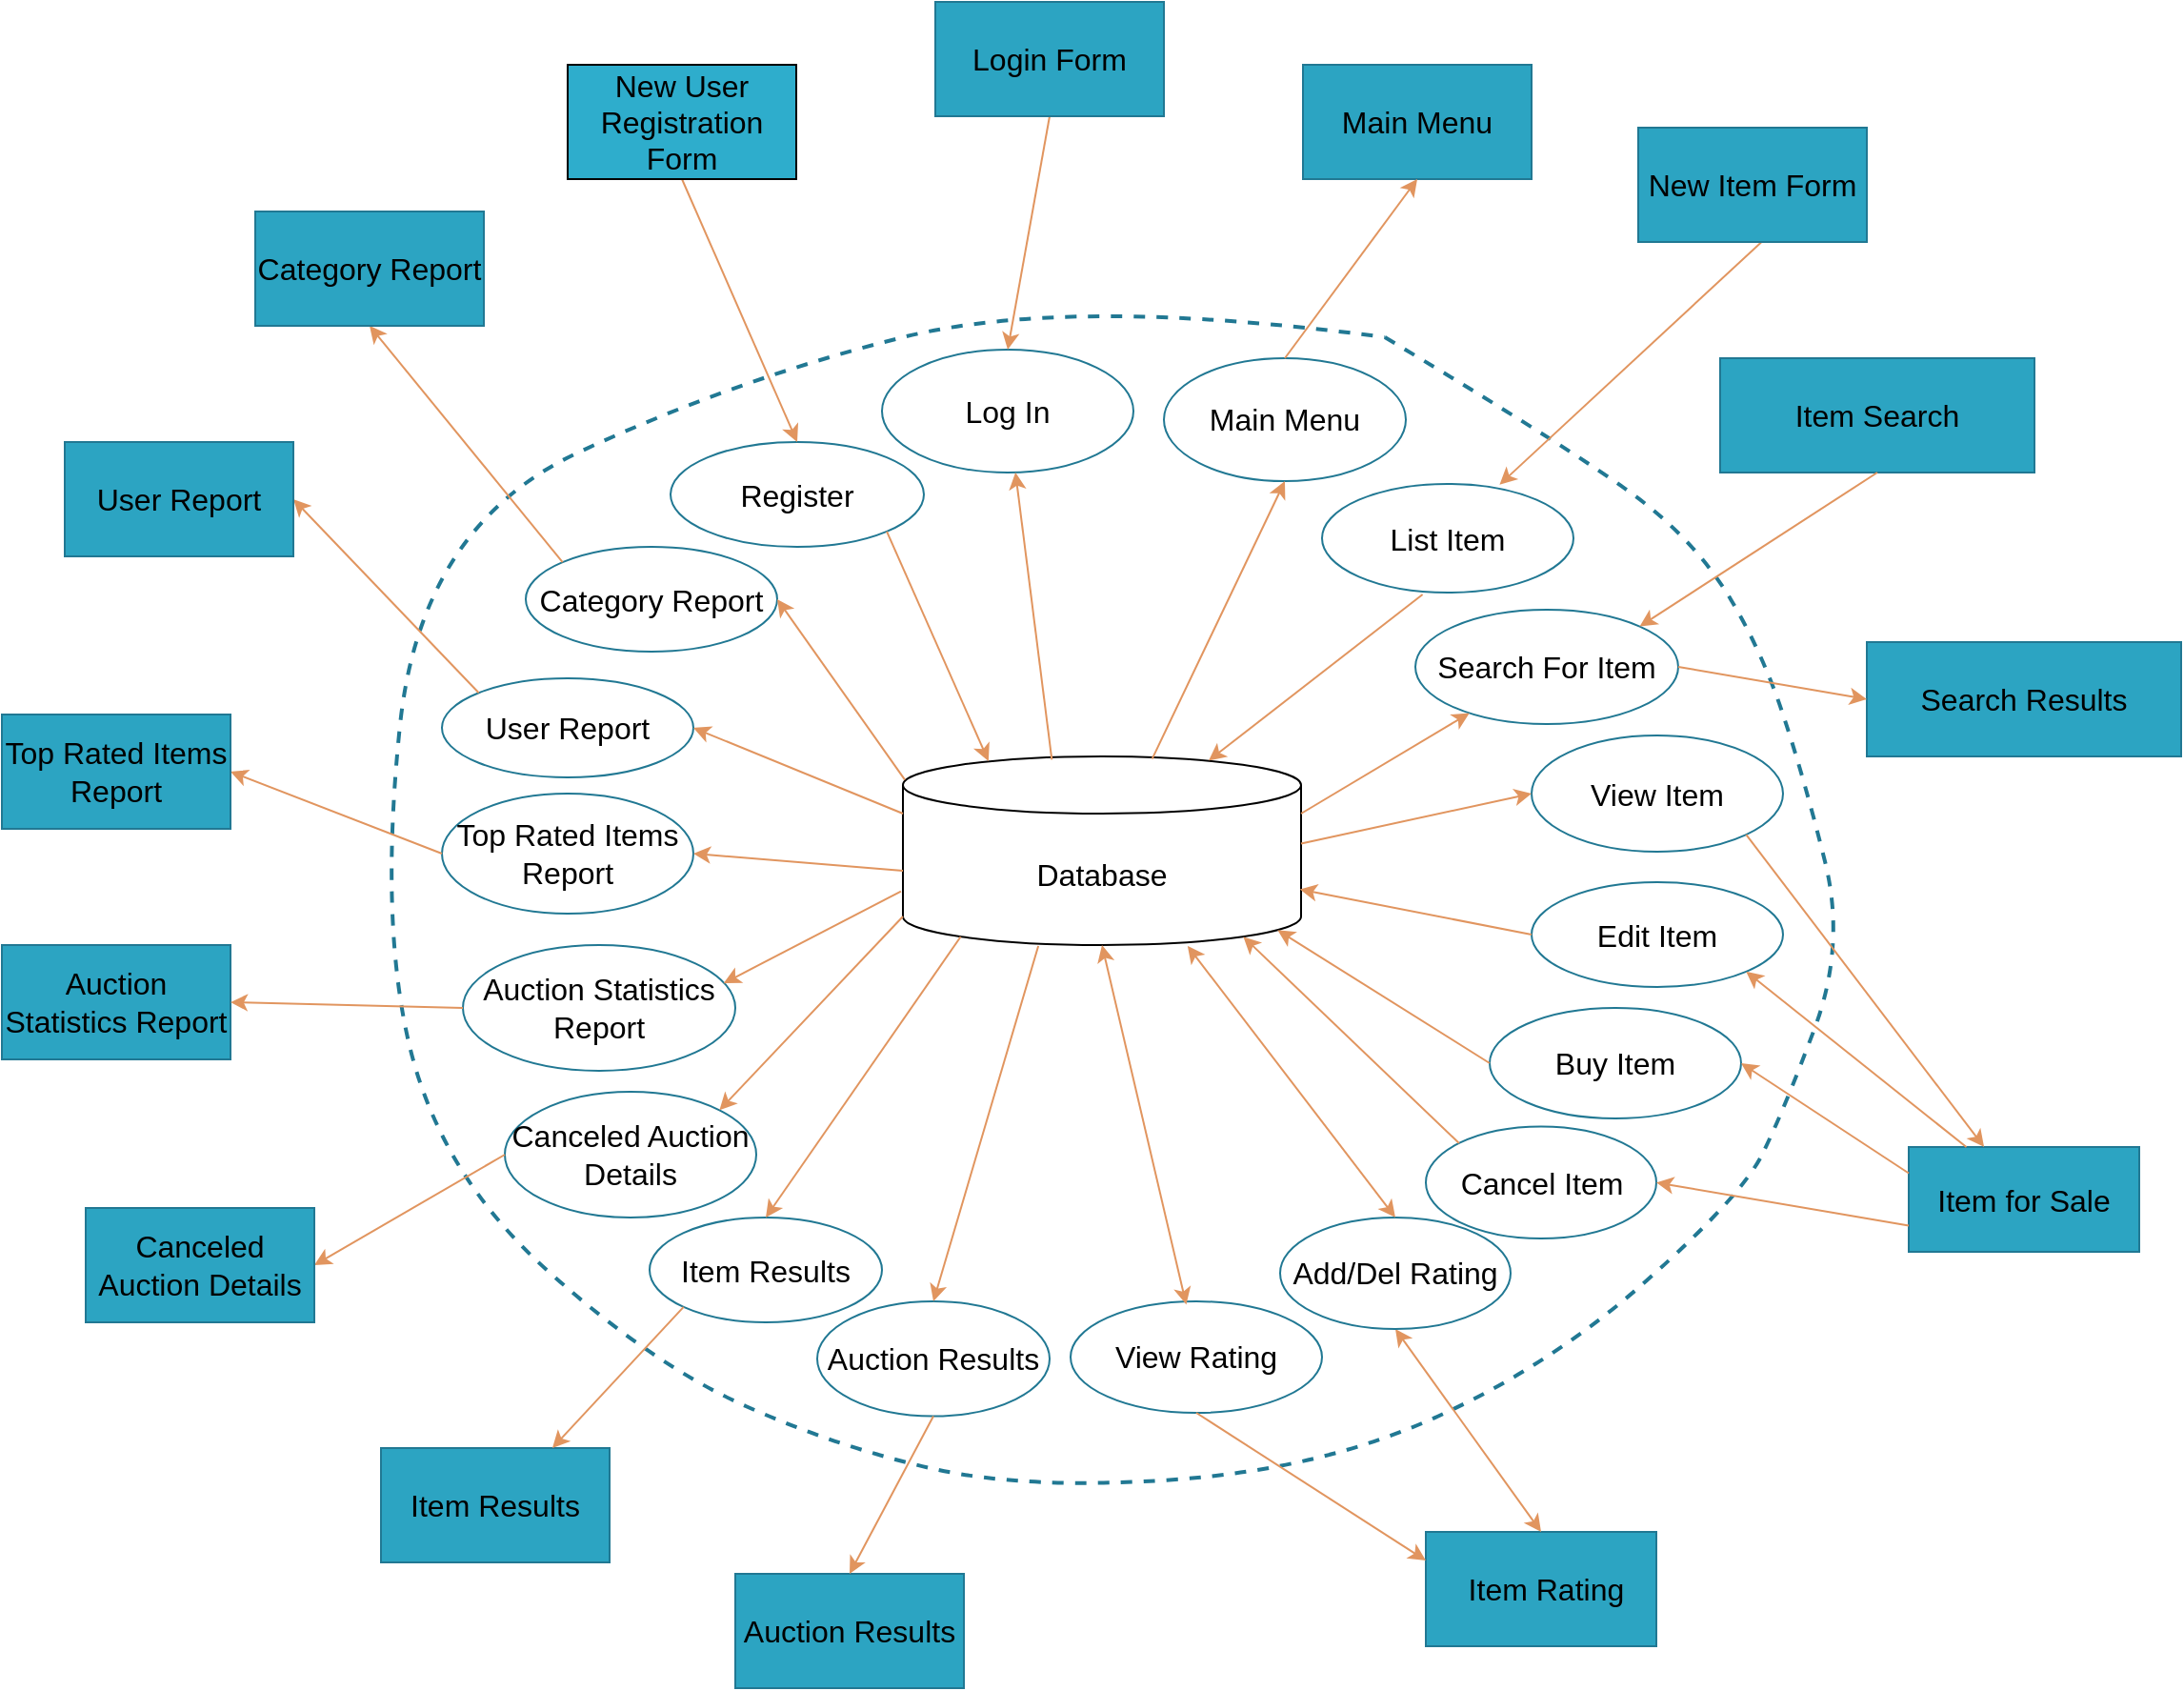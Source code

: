 <mxfile version="23.1.5" type="device">
  <diagram name="Page-1" id="UMM78bcty8Yh2Ipk4xUr">
    <mxGraphModel dx="2537" dy="2018" grid="1" gridSize="11" guides="1" tooltips="1" connect="1" arrows="1" fold="1" page="1" pageScale="1" pageWidth="850" pageHeight="1100" math="0" shadow="0">
      <root>
        <mxCell id="0" />
        <mxCell id="1" parent="0" />
        <mxCell id="FPNfaOGOEIjZuPGmD0JC-1" value="" style="endArrow=none;dashed=1;html=1;strokeWidth=2;rounded=0;curved=1;strokeColor=#217893;" parent="1" edge="1">
          <mxGeometry width="50" height="50" relative="1" as="geometry">
            <mxPoint x="473" y="165" as="sourcePoint" />
            <mxPoint x="473" y="165" as="targetPoint" />
            <Array as="points">
              <mxPoint x="583" y="231" />
              <mxPoint x="638" y="275" />
              <mxPoint x="671" y="330" />
              <mxPoint x="693" y="396" />
              <mxPoint x="715" y="484" />
              <mxPoint x="682" y="572" />
              <mxPoint x="660" y="616" />
              <mxPoint x="561" y="704" />
              <mxPoint x="440" y="759" />
              <mxPoint x="286" y="770" />
              <mxPoint x="187" y="748" />
              <mxPoint x="88" y="704" />
              <mxPoint x="-22" y="605" />
              <mxPoint x="-55" y="473" />
              <mxPoint x="-33" y="264" />
              <mxPoint x="132" y="187" />
              <mxPoint x="308" y="143" />
            </Array>
          </mxGeometry>
        </mxCell>
        <mxCell id="FPNfaOGOEIjZuPGmD0JC-3" value="&lt;font style=&quot;font-size: 16px;&quot;&gt;Database&lt;/font&gt;" style="shape=cylinder3;whiteSpace=wrap;html=1;boundedLbl=1;backgroundOutline=1;size=15;fontSize=16;points=[[0,0,0,0,15],[0,0,0,0,30],[0,0,0,0,60],[0,0.5,0,0,0],[0,1,0,0,-15],[0.145,0,0,0,4.35],[0.145,1,0,0,-4.35],[0.5,0,0,0,0],[0.5,1,0,0,0],[0.855,0,0,0,4.35],[0.855,1,0,0,-4.35],[1,0,0,0,15],[1,0,0,0,30],[1,0,0,0,60],[1,0.5,0,0,0],[1,1,0,0,-15]];" parent="1" vertex="1">
          <mxGeometry x="220" y="385" width="209" height="99" as="geometry" />
        </mxCell>
        <mxCell id="FPNfaOGOEIjZuPGmD0JC-6" value="&lt;font style=&quot;font-size: 16px;&quot;&gt;Log In&lt;/font&gt;" style="ellipse;whiteSpace=wrap;html=1;strokeColor=#217893;" parent="1" vertex="1">
          <mxGeometry x="209" y="171.5" width="132" height="64.5" as="geometry" />
        </mxCell>
        <mxCell id="FPNfaOGOEIjZuPGmD0JC-30" value="&lt;font style=&quot;font-size: 16px;&quot;&gt;Register&lt;/font&gt;" style="ellipse;whiteSpace=wrap;html=1;strokeColor=#217893;" parent="1" vertex="1">
          <mxGeometry x="98" y="220" width="133" height="55" as="geometry" />
        </mxCell>
        <mxCell id="FPNfaOGOEIjZuPGmD0JC-32" value="" style="endArrow=classic;html=1;rounded=0;exitX=0.5;exitY=1;exitDx=0;exitDy=0;entryX=0.5;entryY=0;entryDx=0;entryDy=0;strokeColor=#e1955f;" parent="1" source="14" target="FPNfaOGOEIjZuPGmD0JC-30" edge="1">
          <mxGeometry width="50" height="50" relative="1" as="geometry">
            <mxPoint x="363" y="66" as="sourcePoint" />
            <mxPoint x="352" y="187" as="targetPoint" />
            <Array as="points" />
          </mxGeometry>
        </mxCell>
        <mxCell id="FPNfaOGOEIjZuPGmD0JC-34" value="" style="endArrow=classic;html=1;rounded=0;exitX=1;exitY=1;exitDx=0;exitDy=0;entryX=0.215;entryY=0.025;entryDx=0;entryDy=0;entryPerimeter=0;strokeColor=#e1955f;" parent="1" source="FPNfaOGOEIjZuPGmD0JC-30" target="FPNfaOGOEIjZuPGmD0JC-3" edge="1">
          <mxGeometry width="50" height="50" relative="1" as="geometry">
            <mxPoint x="374" y="297" as="sourcePoint" />
            <mxPoint x="476" y="412" as="targetPoint" />
            <Array as="points" />
          </mxGeometry>
        </mxCell>
        <mxCell id="FPNfaOGOEIjZuPGmD0JC-40" value="&lt;font style=&quot;font-size: 16px;&quot;&gt;List Item&lt;/font&gt;" style="ellipse;whiteSpace=wrap;html=1;strokeColor=#217893;" parent="1" vertex="1">
          <mxGeometry x="440" y="242" width="132" height="57" as="geometry" />
        </mxCell>
        <mxCell id="FPNfaOGOEIjZuPGmD0JC-41" value="" style="endArrow=classic;html=1;rounded=0;exitX=0.545;exitY=0.99;exitDx=0;exitDy=0;entryX=0.706;entryY=0.007;entryDx=0;entryDy=0;entryPerimeter=0;strokeColor=#e1955f;exitPerimeter=0;" parent="1" source="15" target="FPNfaOGOEIjZuPGmD0JC-40" edge="1">
          <mxGeometry width="50" height="50" relative="1" as="geometry">
            <mxPoint x="555" y="137" as="sourcePoint" />
            <mxPoint x="517" y="275" as="targetPoint" />
            <Array as="points" />
          </mxGeometry>
        </mxCell>
        <mxCell id="FPNfaOGOEIjZuPGmD0JC-43" value="" style="endArrow=classic;html=1;rounded=0;exitX=0.4;exitY=1.018;exitDx=0;exitDy=0;entryX=0.768;entryY=0.022;entryDx=0;entryDy=0;entryPerimeter=0;exitPerimeter=0;strokeColor=#e1955f;" parent="1" source="FPNfaOGOEIjZuPGmD0JC-40" target="FPNfaOGOEIjZuPGmD0JC-3" edge="1">
          <mxGeometry width="50" height="50" relative="1" as="geometry">
            <mxPoint x="525.05" y="307.47" as="sourcePoint" />
            <mxPoint x="363.0" y="385.0" as="targetPoint" />
            <Array as="points" />
          </mxGeometry>
        </mxCell>
        <mxCell id="FPNfaOGOEIjZuPGmD0JC-45" value="&lt;font style=&quot;font-size: 16px;&quot;&gt;Search For Item&lt;/font&gt;" style="ellipse;whiteSpace=wrap;html=1;strokeColor=#217893;" parent="1" vertex="1">
          <mxGeometry x="489" y="308" width="138" height="60" as="geometry" />
        </mxCell>
        <mxCell id="FPNfaOGOEIjZuPGmD0JC-46" value="" style="endArrow=classic;html=1;rounded=0;exitX=1;exitY=0;exitDx=0;exitDy=30;exitPerimeter=0;strokeColor=#e1955f;" parent="1" source="FPNfaOGOEIjZuPGmD0JC-3" target="FPNfaOGOEIjZuPGmD0JC-45" edge="1">
          <mxGeometry width="50" height="50" relative="1" as="geometry">
            <mxPoint x="440" y="434" as="sourcePoint" />
            <mxPoint x="879.996" y="395.996" as="targetPoint" />
            <Array as="points" />
          </mxGeometry>
        </mxCell>
        <mxCell id="FPNfaOGOEIjZuPGmD0JC-48" value="Item Search" style="rounded=0;whiteSpace=wrap;html=1;fontSize=16;labelBackgroundColor=none;strokeColor=#217893;fillColor=#2CA4C2;" parent="1" vertex="1">
          <mxGeometry x="649" y="176" width="165" height="60" as="geometry" />
        </mxCell>
        <mxCell id="FPNfaOGOEIjZuPGmD0JC-50" value="&lt;span style=&quot;font-size: 16px;&quot;&gt;Edit Item&lt;br&gt;&lt;/span&gt;" style="ellipse;whiteSpace=wrap;html=1;strokeColor=#217893;" parent="1" vertex="1">
          <mxGeometry x="550" y="451" width="132" height="55" as="geometry" />
        </mxCell>
        <mxCell id="FPNfaOGOEIjZuPGmD0JC-53" value="Item for Sale" style="rounded=0;whiteSpace=wrap;html=1;fontSize=16;labelBackgroundColor=none;strokeColor=#217893;fillColor=#2CA4C2;" parent="1" vertex="1">
          <mxGeometry x="748" y="590" width="121" height="55" as="geometry" />
        </mxCell>
        <mxCell id="FPNfaOGOEIjZuPGmD0JC-60" value="&lt;span style=&quot;font-size: 16px;&quot;&gt;View Rating&lt;br&gt;&lt;/span&gt;" style="ellipse;whiteSpace=wrap;html=1;strokeColor=#217893;" parent="1" vertex="1">
          <mxGeometry x="308" y="671" width="132" height="58.51" as="geometry" />
        </mxCell>
        <mxCell id="FPNfaOGOEIjZuPGmD0JC-61" value="&amp;nbsp;Item Rating" style="rounded=0;whiteSpace=wrap;html=1;fontSize=16;labelBackgroundColor=none;strokeColor=#217893;fillColor=#2CA4C2;" parent="1" vertex="1">
          <mxGeometry x="494.5" y="792" width="121" height="60" as="geometry" />
        </mxCell>
        <mxCell id="FPNfaOGOEIjZuPGmD0JC-62" value="" style="endArrow=classic;startArrow=classic;html=1;rounded=0;exitX=0.46;exitY=0.029;exitDx=0;exitDy=0;entryX=0.5;entryY=1;entryDx=0;entryDy=0;entryPerimeter=0;strokeColor=#e1955f;exitPerimeter=0;" parent="1" source="FPNfaOGOEIjZuPGmD0JC-60" target="FPNfaOGOEIjZuPGmD0JC-3" edge="1">
          <mxGeometry width="50" height="50" relative="1" as="geometry">
            <mxPoint x="374" y="496.29" as="sourcePoint" />
            <mxPoint x="320.694" y="484.003" as="targetPoint" />
          </mxGeometry>
        </mxCell>
        <mxCell id="FPNfaOGOEIjZuPGmD0JC-63" value="" style="endArrow=classic;startArrow=classic;html=1;rounded=0;exitX=0.5;exitY=0;exitDx=0;exitDy=0;entryX=0.5;entryY=1;entryDx=0;entryDy=0;strokeColor=#e1955f;" parent="1" source="FPNfaOGOEIjZuPGmD0JC-61" target="cPwut-dSBvQ5seL-pgIg-26" edge="1">
          <mxGeometry width="50" height="50" relative="1" as="geometry">
            <mxPoint x="550" y="749.29" as="sourcePoint" />
            <mxPoint x="407" y="660" as="targetPoint" />
          </mxGeometry>
        </mxCell>
        <mxCell id="FPNfaOGOEIjZuPGmD0JC-71" value="&lt;span style=&quot;font-size: 16px;&quot;&gt;Item Results&lt;/span&gt;" style="ellipse;whiteSpace=wrap;html=1;strokeColor=#217893;" parent="1" vertex="1">
          <mxGeometry x="87" y="627" width="122" height="55" as="geometry" />
        </mxCell>
        <mxCell id="FPNfaOGOEIjZuPGmD0JC-72" value="" style="endArrow=classic;html=1;rounded=0;entryX=0.5;entryY=0;entryDx=0;entryDy=0;exitX=0.145;exitY=1;exitDx=0;exitDy=-4.35;exitPerimeter=0;strokeColor=#e1955f;" parent="1" source="FPNfaOGOEIjZuPGmD0JC-3" target="FPNfaOGOEIjZuPGmD0JC-71" edge="1">
          <mxGeometry width="50" height="50" relative="1" as="geometry">
            <mxPoint x="129" y="722" as="sourcePoint" />
            <mxPoint x="219.996" y="618.996" as="targetPoint" />
            <Array as="points" />
          </mxGeometry>
        </mxCell>
        <mxCell id="FPNfaOGOEIjZuPGmD0JC-73" value="Item Results" style="rounded=0;whiteSpace=wrap;html=1;fontSize=16;strokeColor=#217893;fillColor=#2CA4C2;" parent="1" vertex="1">
          <mxGeometry x="-54" y="748" width="120" height="60" as="geometry" />
        </mxCell>
        <mxCell id="FPNfaOGOEIjZuPGmD0JC-74" value="" style="endArrow=classic;html=1;rounded=0;exitX=0;exitY=1;exitDx=0;exitDy=0;labelBackgroundColor=#fa8a3e;labelBorderColor=#fa8a3e;strokeColor=#e1955f;entryX=0.75;entryY=0;entryDx=0;entryDy=0;" parent="1" source="FPNfaOGOEIjZuPGmD0JC-71" target="FPNfaOGOEIjZuPGmD0JC-73" edge="1">
          <mxGeometry width="50" height="50" relative="1" as="geometry">
            <mxPoint x="121" y="581" as="sourcePoint" />
            <mxPoint x="-11" y="715" as="targetPoint" />
          </mxGeometry>
        </mxCell>
        <mxCell id="FPNfaOGOEIjZuPGmD0JC-79" value="&lt;span style=&quot;font-size: 16px;&quot;&gt;Auction Results&lt;/span&gt;" style="ellipse;whiteSpace=wrap;html=1;strokeColor=#217893;" parent="1" vertex="1">
          <mxGeometry x="175" y="671" width="122" height="60.24" as="geometry" />
        </mxCell>
        <mxCell id="FPNfaOGOEIjZuPGmD0JC-80" value="" style="endArrow=classic;html=1;rounded=0;entryX=0.5;entryY=0;entryDx=0;entryDy=0;exitX=0.34;exitY=1.005;exitDx=0;exitDy=0;exitPerimeter=0;strokeColor=#e1955f;" parent="1" target="FPNfaOGOEIjZuPGmD0JC-79" edge="1" source="FPNfaOGOEIjZuPGmD0JC-3">
          <mxGeometry width="50" height="50" relative="1" as="geometry">
            <mxPoint x="287.793" y="484.0" as="sourcePoint" />
            <mxPoint x="252.996" y="737.026" as="targetPoint" />
            <Array as="points" />
          </mxGeometry>
        </mxCell>
        <mxCell id="FPNfaOGOEIjZuPGmD0JC-81" value="Auction Results" style="rounded=0;whiteSpace=wrap;html=1;fontSize=16;strokeColor=#217893;fillColor=#2CA4C2;" parent="1" vertex="1">
          <mxGeometry x="132" y="814" width="120" height="60" as="geometry" />
        </mxCell>
        <mxCell id="FPNfaOGOEIjZuPGmD0JC-82" value="" style="endArrow=classic;html=1;rounded=0;entryX=0.5;entryY=0;entryDx=0;entryDy=0;exitX=0.5;exitY=1;exitDx=0;exitDy=0;labelBackgroundColor=#fa8a3e;labelBorderColor=#fa8a3e;strokeColor=#e1955f;" parent="1" source="FPNfaOGOEIjZuPGmD0JC-79" target="FPNfaOGOEIjZuPGmD0JC-81" edge="1">
          <mxGeometry width="50" height="50" relative="1" as="geometry">
            <mxPoint x="154" y="699.03" as="sourcePoint" />
            <mxPoint x="55" y="594.03" as="targetPoint" />
          </mxGeometry>
        </mxCell>
        <mxCell id="2" value="" style="endArrow=classic;html=1;rounded=0;exitX=0.5;exitY=1;exitDx=0;exitDy=0;entryX=0.5;entryY=0;entryDx=0;entryDy=0;fillColor=#171D05;strokeColor=#e1955f;" parent="1" source="cPwut-dSBvQ5seL-pgIg-24" target="FPNfaOGOEIjZuPGmD0JC-6" edge="1">
          <mxGeometry width="50" height="50" relative="1" as="geometry">
            <mxPoint x="38" y="159" as="sourcePoint" />
            <mxPoint x="110.104" y="284.137" as="targetPoint" />
            <Array as="points" />
          </mxGeometry>
        </mxCell>
        <mxCell id="3" value="" style="endArrow=classic;html=1;rounded=0;exitX=0.374;exitY=0.017;exitDx=0;exitDy=0;exitPerimeter=0;strokeColor=#e1955f;" parent="1" source="FPNfaOGOEIjZuPGmD0JC-3" target="FPNfaOGOEIjZuPGmD0JC-6" edge="1">
          <mxGeometry width="50" height="50" relative="1" as="geometry">
            <mxPoint x="220.004" y="416.411" as="sourcePoint" />
            <mxPoint x="143" y="341" as="targetPoint" />
            <Array as="points" />
          </mxGeometry>
        </mxCell>
        <mxCell id="10" value="&lt;span style=&quot;font-size: 16px;&quot;&gt;Category Report&lt;br&gt;&lt;/span&gt;" style="ellipse;whiteSpace=wrap;html=1;strokeColor=#217893;" parent="1" vertex="1">
          <mxGeometry x="22" y="275" width="132" height="55" as="geometry" />
        </mxCell>
        <mxCell id="11" value="" style="endArrow=classic;html=1;rounded=0;entryX=1;entryY=0.5;entryDx=0;entryDy=0;strokeColor=#e1955f;exitX=0.005;exitY=0.124;exitDx=0;exitDy=0;exitPerimeter=0;" parent="1" target="10" edge="1" source="FPNfaOGOEIjZuPGmD0JC-3">
          <mxGeometry width="50" height="50" relative="1" as="geometry">
            <mxPoint x="220" y="440" as="sourcePoint" />
            <mxPoint x="76.996" y="563.996" as="targetPoint" />
            <Array as="points" />
          </mxGeometry>
        </mxCell>
        <mxCell id="12" value="Auction Statistics Report" style="rounded=0;whiteSpace=wrap;html=1;fontSize=16;strokeColor=#217893;fillColor=#2CA4C2;" parent="1" vertex="1">
          <mxGeometry x="-253" y="484" width="120" height="60" as="geometry" />
        </mxCell>
        <mxCell id="13" value="" style="endArrow=classic;html=1;rounded=0;entryX=0.5;entryY=1;entryDx=0;entryDy=0;exitX=0;exitY=0;exitDx=0;exitDy=0;labelBackgroundColor=#fa8a3e;labelBorderColor=#fa8a3e;strokeColor=#e1955f;" parent="1" source="10" target="cPwut-dSBvQ5seL-pgIg-51" edge="1">
          <mxGeometry width="50" height="50" relative="1" as="geometry">
            <mxPoint x="-22" y="526" as="sourcePoint" />
            <mxPoint x="-121" y="421" as="targetPoint" />
          </mxGeometry>
        </mxCell>
        <mxCell id="k8WTQUBpfuYt5oGiJ2gu-13" value="&lt;span style=&quot;font-size: 16px;&quot;&gt;View Item&lt;br&gt;&lt;/span&gt;" style="ellipse;whiteSpace=wrap;html=1;strokeColor=#217893;" parent="1" vertex="1">
          <mxGeometry x="550" y="374" width="132" height="61" as="geometry" />
        </mxCell>
        <mxCell id="k8WTQUBpfuYt5oGiJ2gu-15" value="" style="endArrow=classic;html=1;rounded=0;exitX=1;exitY=0.462;exitDx=0;exitDy=0;exitPerimeter=0;strokeColor=#e1955f;entryX=0;entryY=0.5;entryDx=0;entryDy=0;" parent="1" source="FPNfaOGOEIjZuPGmD0JC-3" target="k8WTQUBpfuYt5oGiJ2gu-13" edge="1">
          <mxGeometry width="50" height="50" relative="1" as="geometry">
            <mxPoint x="440" y="426" as="sourcePoint" />
            <mxPoint x="515" y="404" as="targetPoint" />
            <Array as="points" />
          </mxGeometry>
        </mxCell>
        <mxCell id="k8WTQUBpfuYt5oGiJ2gu-16" value="" style="endArrow=classic;html=1;rounded=0;exitX=1;exitY=1;exitDx=0;exitDy=0;strokeColor=#e1955f;" parent="1" source="k8WTQUBpfuYt5oGiJ2gu-13" target="FPNfaOGOEIjZuPGmD0JC-53" edge="1">
          <mxGeometry width="50" height="50" relative="1" as="geometry">
            <mxPoint x="671" y="517" as="sourcePoint" />
            <mxPoint x="792" y="550" as="targetPoint" />
            <Array as="points" />
          </mxGeometry>
        </mxCell>
        <mxCell id="k8WTQUBpfuYt5oGiJ2gu-19" value="&lt;span style=&quot;font-size: 16px;&quot;&gt;Buy Item&lt;br&gt;&lt;/span&gt;" style="ellipse;whiteSpace=wrap;html=1;strokeColor=#217893;" parent="1" vertex="1">
          <mxGeometry x="528" y="517" width="132" height="58" as="geometry" />
        </mxCell>
        <mxCell id="k8WTQUBpfuYt5oGiJ2gu-25" value="&lt;span style=&quot;font-size: 16px;&quot;&gt;Cancel Item&lt;br&gt;&lt;/span&gt;" style="ellipse;whiteSpace=wrap;html=1;strokeColor=#217893;" parent="1" vertex="1">
          <mxGeometry x="494.5" y="579.25" width="121" height="58.75" as="geometry" />
        </mxCell>
        <mxCell id="k8WTQUBpfuYt5oGiJ2gu-26" value="" style="endArrow=classic;html=1;rounded=0;exitX=0;exitY=0;exitDx=0;exitDy=0;entryX=0.855;entryY=1;entryDx=0;entryDy=-4.35;entryPerimeter=0;strokeColor=#e1955f;" parent="1" source="k8WTQUBpfuYt5oGiJ2gu-25" target="FPNfaOGOEIjZuPGmD0JC-3" edge="1">
          <mxGeometry width="50" height="50" relative="1" as="geometry">
            <mxPoint x="460" y="342" as="sourcePoint" />
            <mxPoint x="396" y="396" as="targetPoint" />
            <Array as="points" />
          </mxGeometry>
        </mxCell>
        <mxCell id="k8WTQUBpfuYt5oGiJ2gu-29" value="" style="endArrow=classic;html=1;rounded=0;exitX=0;exitY=0.75;exitDx=0;exitDy=0;entryX=1;entryY=0.5;entryDx=0;entryDy=0;strokeColor=#e1955f;" parent="1" source="FPNfaOGOEIjZuPGmD0JC-53" target="k8WTQUBpfuYt5oGiJ2gu-25" edge="1">
          <mxGeometry width="50" height="50" relative="1" as="geometry">
            <mxPoint x="460" y="342" as="sourcePoint" />
            <mxPoint x="396" y="396" as="targetPoint" />
            <Array as="points" />
          </mxGeometry>
        </mxCell>
        <mxCell id="k8WTQUBpfuYt5oGiJ2gu-30" value="" style="endArrow=classic;html=1;rounded=0;exitX=0.25;exitY=0;exitDx=0;exitDy=0;entryX=1;entryY=1;entryDx=0;entryDy=0;strokeColor=#e1955f;" parent="1" source="FPNfaOGOEIjZuPGmD0JC-53" target="FPNfaOGOEIjZuPGmD0JC-50" edge="1">
          <mxGeometry width="50" height="50" relative="1" as="geometry">
            <mxPoint x="460" y="342" as="sourcePoint" />
            <mxPoint x="396" y="396" as="targetPoint" />
            <Array as="points" />
          </mxGeometry>
        </mxCell>
        <mxCell id="k8WTQUBpfuYt5oGiJ2gu-31" value="" style="endArrow=classic;html=1;rounded=0;exitX=0;exitY=0.5;exitDx=0;exitDy=0;strokeColor=#e1955f;entryX=0.997;entryY=0.705;entryDx=0;entryDy=0;entryPerimeter=0;" parent="1" source="FPNfaOGOEIjZuPGmD0JC-50" target="FPNfaOGOEIjZuPGmD0JC-3" edge="1">
          <mxGeometry width="50" height="50" relative="1" as="geometry">
            <mxPoint x="712" y="693" as="sourcePoint" />
            <mxPoint x="641" y="584" as="targetPoint" />
            <Array as="points" />
          </mxGeometry>
        </mxCell>
        <mxCell id="k8WTQUBpfuYt5oGiJ2gu-32" value="" style="endArrow=classic;html=1;rounded=0;exitX=0;exitY=0.25;exitDx=0;exitDy=0;entryX=1;entryY=0.5;entryDx=0;entryDy=0;strokeColor=#e1955f;" parent="1" source="FPNfaOGOEIjZuPGmD0JC-53" target="k8WTQUBpfuYt5oGiJ2gu-19" edge="1">
          <mxGeometry width="50" height="50" relative="1" as="geometry">
            <mxPoint x="712" y="693" as="sourcePoint" />
            <mxPoint x="641" y="584" as="targetPoint" />
            <Array as="points" />
          </mxGeometry>
        </mxCell>
        <mxCell id="k8WTQUBpfuYt5oGiJ2gu-33" value="" style="endArrow=classic;html=1;rounded=0;exitX=0;exitY=0.5;exitDx=0;exitDy=0;entryX=0.941;entryY=0.921;entryDx=0;entryDy=0;strokeColor=#e1955f;entryPerimeter=0;" parent="1" source="k8WTQUBpfuYt5oGiJ2gu-19" target="FPNfaOGOEIjZuPGmD0JC-3" edge="1">
          <mxGeometry width="50" height="50" relative="1" as="geometry">
            <mxPoint x="682" y="707" as="sourcePoint" />
            <mxPoint x="583" y="638" as="targetPoint" />
            <Array as="points" />
          </mxGeometry>
        </mxCell>
        <mxCell id="14" value="New User Registration&lt;br&gt;Form" style="rounded=0;whiteSpace=wrap;html=1;fontSize=16;strokeColor=default;fillColor=#2EADCC;" parent="1" vertex="1">
          <mxGeometry x="44" y="22" width="120" height="60" as="geometry" />
        </mxCell>
        <mxCell id="15" value="New Item Form" style="rounded=0;whiteSpace=wrap;html=1;fontSize=16;strokeColor=#217893;fillColor=#2CA4C2;" parent="1" vertex="1">
          <mxGeometry x="606" y="55" width="120" height="60" as="geometry" />
        </mxCell>
        <mxCell id="17" value="&lt;span style=&quot;font-size: 16px;&quot;&gt;Main Menu&lt;/span&gt;" style="ellipse;whiteSpace=wrap;html=1;strokeColor=#217893;" parent="1" vertex="1">
          <mxGeometry x="357" y="176" width="127" height="64.5" as="geometry" />
        </mxCell>
        <mxCell id="18" value="" style="endArrow=classic;html=1;rounded=0;entryX=0.5;entryY=1;entryDx=0;entryDy=0;strokeColor=#e1955f;exitX=0.626;exitY=0.013;exitDx=0;exitDy=0;exitPerimeter=0;" parent="1" source="FPNfaOGOEIjZuPGmD0JC-3" target="17" edge="1">
          <mxGeometry width="50" height="50" relative="1" as="geometry">
            <mxPoint x="319" y="374" as="sourcePoint" />
            <mxPoint x="406.996" y="308.996" as="targetPoint" />
            <Array as="points" />
          </mxGeometry>
        </mxCell>
        <mxCell id="19" value="Main Menu" style="rounded=0;whiteSpace=wrap;html=1;fontSize=16;strokeColor=#217893;fillColor=#2CA4C2;" parent="1" vertex="1">
          <mxGeometry x="430" y="22" width="120" height="60" as="geometry" />
        </mxCell>
        <mxCell id="20" value="" style="endArrow=classic;html=1;rounded=0;entryX=0.5;entryY=1;entryDx=0;entryDy=0;exitX=0.5;exitY=0;exitDx=0;exitDy=0;labelBackgroundColor=#fa8a3e;labelBorderColor=#fa8a3e;strokeColor=#e1955f;" parent="1" source="17" target="19" edge="1">
          <mxGeometry width="50" height="50" relative="1" as="geometry">
            <mxPoint x="308" y="271" as="sourcePoint" />
            <mxPoint x="209" y="166" as="targetPoint" />
          </mxGeometry>
        </mxCell>
        <mxCell id="cPwut-dSBvQ5seL-pgIg-20" value="Search Results" style="rounded=0;whiteSpace=wrap;html=1;fontSize=16;labelBackgroundColor=none;strokeColor=#217893;fillColor=#2CA4C2;" vertex="1" parent="1">
          <mxGeometry x="726" y="325" width="165" height="60" as="geometry" />
        </mxCell>
        <mxCell id="cPwut-dSBvQ5seL-pgIg-21" value="" style="endArrow=classic;html=1;rounded=0;exitX=0.5;exitY=1;exitDx=0;exitDy=0;entryX=1;entryY=0;entryDx=0;entryDy=0;strokeColor=#e1955f;" edge="1" parent="1" source="FPNfaOGOEIjZuPGmD0JC-48" target="FPNfaOGOEIjZuPGmD0JC-45">
          <mxGeometry width="50" height="50" relative="1" as="geometry">
            <mxPoint x="566" y="148" as="sourcePoint" />
            <mxPoint x="500" y="272" as="targetPoint" />
            <Array as="points" />
          </mxGeometry>
        </mxCell>
        <mxCell id="cPwut-dSBvQ5seL-pgIg-22" value="" style="endArrow=classic;html=1;rounded=0;exitX=1;exitY=0.5;exitDx=0;exitDy=0;strokeColor=#e1955f;entryX=0;entryY=0.5;entryDx=0;entryDy=0;" edge="1" parent="1" source="FPNfaOGOEIjZuPGmD0JC-45" target="cPwut-dSBvQ5seL-pgIg-20">
          <mxGeometry width="50" height="50" relative="1" as="geometry">
            <mxPoint x="440" y="426" as="sourcePoint" />
            <mxPoint x="515" y="404" as="targetPoint" />
            <Array as="points" />
          </mxGeometry>
        </mxCell>
        <mxCell id="cPwut-dSBvQ5seL-pgIg-24" value="Login Form" style="rounded=0;whiteSpace=wrap;html=1;fontSize=16;labelBackgroundColor=none;fillColor=#2CA4C2;strokeColor=#217893;" vertex="1" parent="1">
          <mxGeometry x="237" y="-11" width="120" height="60" as="geometry" />
        </mxCell>
        <mxCell id="cPwut-dSBvQ5seL-pgIg-26" value="&lt;span style=&quot;font-size: 16px;&quot;&gt;Add/Del Rating&lt;br&gt;&lt;/span&gt;" style="ellipse;whiteSpace=wrap;html=1;strokeColor=#217893;" vertex="1" parent="1">
          <mxGeometry x="418" y="627" width="121" height="58.51" as="geometry" />
        </mxCell>
        <mxCell id="cPwut-dSBvQ5seL-pgIg-29" value="" style="endArrow=classic;html=1;rounded=0;entryX=0;entryY=0.25;entryDx=0;entryDy=0;exitX=0.5;exitY=1;exitDx=0;exitDy=0;strokeColor=#e1955f;" edge="1" parent="1" source="FPNfaOGOEIjZuPGmD0JC-60" target="FPNfaOGOEIjZuPGmD0JC-61">
          <mxGeometry width="50" height="50" relative="1" as="geometry">
            <mxPoint x="298.793" y="495.0" as="sourcePoint" />
            <mxPoint x="146" y="571" as="targetPoint" />
            <Array as="points" />
          </mxGeometry>
        </mxCell>
        <mxCell id="cPwut-dSBvQ5seL-pgIg-30" value="" style="endArrow=classic;startArrow=classic;html=1;rounded=0;exitX=0.5;exitY=0;exitDx=0;exitDy=0;strokeColor=#e1955f;entryX=0.715;entryY=1.005;entryDx=0;entryDy=0;entryPerimeter=0;" edge="1" parent="1" source="cPwut-dSBvQ5seL-pgIg-26" target="FPNfaOGOEIjZuPGmD0JC-3">
          <mxGeometry width="50" height="50" relative="1" as="geometry">
            <mxPoint x="187" y="623" as="sourcePoint" />
            <mxPoint x="341" y="484" as="targetPoint" />
          </mxGeometry>
        </mxCell>
        <mxCell id="cPwut-dSBvQ5seL-pgIg-33" value="&lt;span style=&quot;font-size: 16px;&quot;&gt;User Report&lt;/span&gt;" style="ellipse;whiteSpace=wrap;html=1;strokeColor=#217893;" vertex="1" parent="1">
          <mxGeometry x="-22" y="344" width="132" height="52" as="geometry" />
        </mxCell>
        <mxCell id="cPwut-dSBvQ5seL-pgIg-34" value="&lt;span style=&quot;font-size: 16px;&quot;&gt;Top Rated Items Report&lt;/span&gt;" style="ellipse;whiteSpace=wrap;html=1;strokeColor=#217893;" vertex="1" parent="1">
          <mxGeometry x="-22" y="404.5" width="132" height="63" as="geometry" />
        </mxCell>
        <mxCell id="cPwut-dSBvQ5seL-pgIg-35" value="&lt;span style=&quot;font-size: 16px;&quot;&gt;Auction Statistics Report&lt;/span&gt;" style="ellipse;whiteSpace=wrap;html=1;strokeColor=#217893;" vertex="1" parent="1">
          <mxGeometry x="-11" y="484" width="143" height="66" as="geometry" />
        </mxCell>
        <mxCell id="cPwut-dSBvQ5seL-pgIg-40" value="&lt;span style=&quot;font-size: 16px;&quot;&gt;Canceled Auction Details&lt;/span&gt;" style="ellipse;whiteSpace=wrap;html=1;strokeColor=#217893;" vertex="1" parent="1">
          <mxGeometry x="11" y="561" width="132" height="66" as="geometry" />
        </mxCell>
        <mxCell id="cPwut-dSBvQ5seL-pgIg-43" value="" style="endArrow=classic;html=1;rounded=0;entryX=1;entryY=0.5;entryDx=0;entryDy=0;exitX=0;exitY=0;exitDx=0;exitDy=0;labelBackgroundColor=#fa8a3e;labelBorderColor=#fa8a3e;strokeColor=#e1955f;" edge="1" parent="1" source="cPwut-dSBvQ5seL-pgIg-33" target="cPwut-dSBvQ5seL-pgIg-53">
          <mxGeometry width="50" height="50" relative="1" as="geometry">
            <mxPoint x="33" y="313" as="sourcePoint" />
            <mxPoint x="-166" y="416" as="targetPoint" />
          </mxGeometry>
        </mxCell>
        <mxCell id="cPwut-dSBvQ5seL-pgIg-44" value="" style="endArrow=classic;html=1;rounded=0;exitX=0;exitY=0.5;exitDx=0;exitDy=0;labelBackgroundColor=#fa8a3e;labelBorderColor=#fa8a3e;strokeColor=#e1955f;entryX=1;entryY=0.5;entryDx=0;entryDy=0;" edge="1" parent="1" source="cPwut-dSBvQ5seL-pgIg-34" target="cPwut-dSBvQ5seL-pgIg-54">
          <mxGeometry width="50" height="50" relative="1" as="geometry">
            <mxPoint x="-26" y="384" as="sourcePoint" />
            <mxPoint x="-138" y="334" as="targetPoint" />
          </mxGeometry>
        </mxCell>
        <mxCell id="cPwut-dSBvQ5seL-pgIg-45" value="" style="endArrow=classic;html=1;rounded=0;entryX=1;entryY=0.5;entryDx=0;entryDy=0;exitX=0;exitY=0.5;exitDx=0;exitDy=0;labelBackgroundColor=#fa8a3e;labelBorderColor=#fa8a3e;strokeColor=#e1955f;" edge="1" parent="1" source="cPwut-dSBvQ5seL-pgIg-35" target="12">
          <mxGeometry width="50" height="50" relative="1" as="geometry">
            <mxPoint x="-22" y="450" as="sourcePoint" />
            <mxPoint x="-166" y="416" as="targetPoint" />
          </mxGeometry>
        </mxCell>
        <mxCell id="cPwut-dSBvQ5seL-pgIg-46" value="" style="endArrow=classic;html=1;rounded=0;entryX=1;entryY=0.5;entryDx=0;entryDy=0;exitX=0;exitY=0.5;exitDx=0;exitDy=0;labelBackgroundColor=#fa8a3e;labelBorderColor=#fa8a3e;strokeColor=#e1955f;" edge="1" parent="1" source="cPwut-dSBvQ5seL-pgIg-40" target="cPwut-dSBvQ5seL-pgIg-55">
          <mxGeometry width="50" height="50" relative="1" as="geometry">
            <mxPoint x="-11" y="528" as="sourcePoint" />
            <mxPoint x="-166" y="431" as="targetPoint" />
          </mxGeometry>
        </mxCell>
        <mxCell id="cPwut-dSBvQ5seL-pgIg-47" value="" style="endArrow=classic;html=1;rounded=0;entryX=1;entryY=0;entryDx=0;entryDy=0;exitX=0;exitY=1;exitDx=0;exitDy=-15;exitPerimeter=0;strokeColor=#e1955f;" edge="1" parent="1" source="FPNfaOGOEIjZuPGmD0JC-3" target="cPwut-dSBvQ5seL-pgIg-40">
          <mxGeometry width="50" height="50" relative="1" as="geometry">
            <mxPoint x="261" y="491" as="sourcePoint" />
            <mxPoint x="159" y="638" as="targetPoint" />
            <Array as="points" />
          </mxGeometry>
        </mxCell>
        <mxCell id="cPwut-dSBvQ5seL-pgIg-48" value="" style="endArrow=classic;html=1;rounded=0;entryX=0.957;entryY=0.304;entryDx=0;entryDy=0;exitX=-0.005;exitY=0.715;exitDx=0;exitDy=0;exitPerimeter=0;strokeColor=#e1955f;entryPerimeter=0;" edge="1" parent="1" source="FPNfaOGOEIjZuPGmD0JC-3" target="cPwut-dSBvQ5seL-pgIg-35">
          <mxGeometry width="50" height="50" relative="1" as="geometry">
            <mxPoint x="272" y="502" as="sourcePoint" />
            <mxPoint x="170" y="649" as="targetPoint" />
            <Array as="points" />
          </mxGeometry>
        </mxCell>
        <mxCell id="cPwut-dSBvQ5seL-pgIg-49" value="" style="endArrow=classic;html=1;rounded=0;entryX=1;entryY=0.5;entryDx=0;entryDy=0;exitX=0;exitY=0;exitDx=0;exitDy=60;exitPerimeter=0;strokeColor=#e1955f;" edge="1" parent="1" source="FPNfaOGOEIjZuPGmD0JC-3" target="cPwut-dSBvQ5seL-pgIg-34">
          <mxGeometry width="50" height="50" relative="1" as="geometry">
            <mxPoint x="230" y="473" as="sourcePoint" />
            <mxPoint x="132" y="528" as="targetPoint" />
            <Array as="points" />
          </mxGeometry>
        </mxCell>
        <mxCell id="cPwut-dSBvQ5seL-pgIg-50" value="" style="endArrow=classic;html=1;rounded=0;entryX=1;entryY=0.5;entryDx=0;entryDy=0;exitX=0;exitY=0;exitDx=0;exitDy=30;exitPerimeter=0;strokeColor=#e1955f;" edge="1" parent="1" source="FPNfaOGOEIjZuPGmD0JC-3" target="cPwut-dSBvQ5seL-pgIg-33">
          <mxGeometry width="50" height="50" relative="1" as="geometry">
            <mxPoint x="231" y="456" as="sourcePoint" />
            <mxPoint x="121" y="447" as="targetPoint" />
            <Array as="points" />
          </mxGeometry>
        </mxCell>
        <mxCell id="cPwut-dSBvQ5seL-pgIg-51" value="Category Report" style="rounded=0;whiteSpace=wrap;html=1;fontSize=16;strokeColor=#217893;fillColor=#2CA4C2;" vertex="1" parent="1">
          <mxGeometry x="-120" y="99" width="120" height="60" as="geometry" />
        </mxCell>
        <mxCell id="cPwut-dSBvQ5seL-pgIg-53" value="User Report" style="rounded=0;whiteSpace=wrap;html=1;fontSize=16;strokeColor=#217893;fillColor=#2CA4C2;" vertex="1" parent="1">
          <mxGeometry x="-220" y="220" width="120" height="60" as="geometry" />
        </mxCell>
        <mxCell id="cPwut-dSBvQ5seL-pgIg-54" value="Top Rated Items Report" style="rounded=0;whiteSpace=wrap;html=1;fontSize=16;strokeColor=#217893;fillColor=#2CA4C2;" vertex="1" parent="1">
          <mxGeometry x="-253" y="363" width="120" height="60" as="geometry" />
        </mxCell>
        <mxCell id="cPwut-dSBvQ5seL-pgIg-55" value="Canceled Auction Details" style="rounded=0;whiteSpace=wrap;html=1;fontSize=16;strokeColor=#217893;fillColor=#2CA4C2;" vertex="1" parent="1">
          <mxGeometry x="-209" y="622" width="120" height="60" as="geometry" />
        </mxCell>
      </root>
    </mxGraphModel>
  </diagram>
</mxfile>
